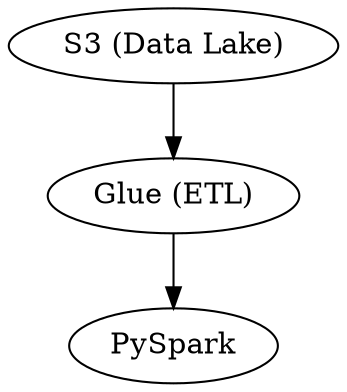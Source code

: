 // Architecture Contrôle de Gestion
digraph {
	A [label="S3 (Data Lake)"]
	B [label="Glue (ETL)"]
	C [label=PySpark]
	A -> B
	B -> C
}
